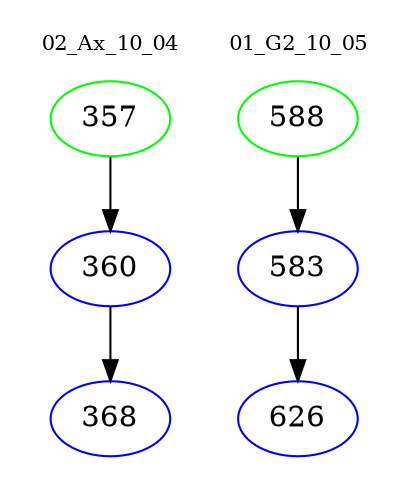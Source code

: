 digraph{
subgraph cluster_0 {
color = white
label = "02_Ax_10_04";
fontsize=10;
T0_357 [label="357", color="green"]
T0_357 -> T0_360 [color="black"]
T0_360 [label="360", color="blue"]
T0_360 -> T0_368 [color="black"]
T0_368 [label="368", color="blue"]
}
subgraph cluster_1 {
color = white
label = "01_G2_10_05";
fontsize=10;
T1_588 [label="588", color="green"]
T1_588 -> T1_583 [color="black"]
T1_583 [label="583", color="blue"]
T1_583 -> T1_626 [color="black"]
T1_626 [label="626", color="blue"]
}
}
